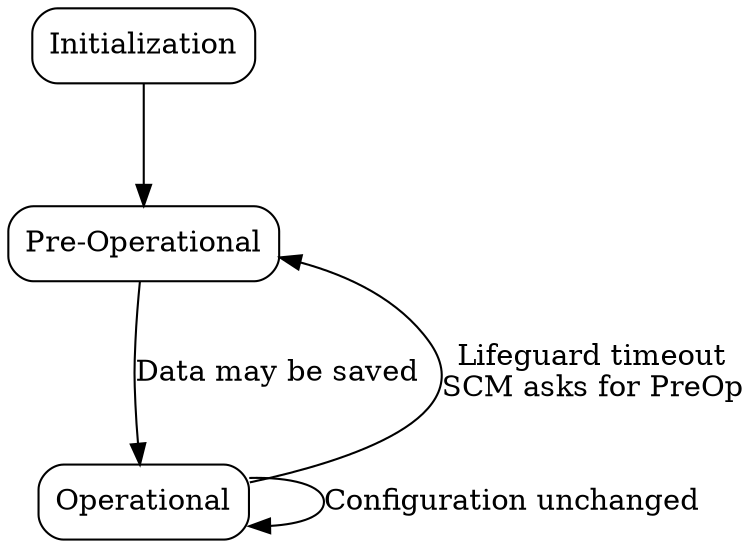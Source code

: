 digraph sn_power_up {
    graph [ compound = true, nodesep=0.5, ranksep=0.8 ];
    node [ shape=box ];

    I [ label="Initialization",style="rounded" ];
    PO [ label="Pre-Operational",style="rounded" ];
    O [ label="Operational",style="rounded" ];

    I -> PO;
    PO -> O [ weight=10, label="Data may be saved" ];
    O -> O  [ label="Configuration unchanged" ];
    O -> PO [ label="Lifeguard timeout\nSCM asks for PreOp" ];
    
}
